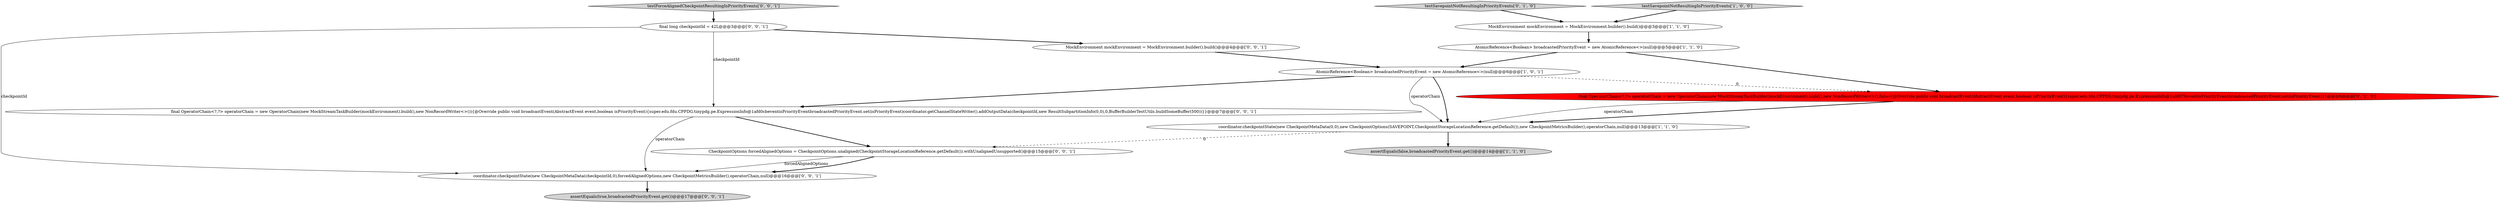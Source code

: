 digraph {
4 [style = filled, label = "assertEquals(false,broadcastedPriorityEvent.get())@@@14@@@['1', '1', '0']", fillcolor = lightgray, shape = ellipse image = "AAA0AAABBB1BBB"];
12 [style = filled, label = "testForceAlignedCheckpointResultingInPriorityEvents['0', '0', '1']", fillcolor = lightgray, shape = diamond image = "AAA0AAABBB3BBB"];
11 [style = filled, label = "CheckpointOptions forcedAlignedOptions = CheckpointOptions.unaligned(CheckpointStorageLocationReference.getDefault()).withUnalignedUnsupported()@@@15@@@['0', '0', '1']", fillcolor = white, shape = ellipse image = "AAA0AAABBB3BBB"];
3 [style = filled, label = "testSavepointNotResultingInPriorityEvents['1', '0', '0']", fillcolor = lightgray, shape = diamond image = "AAA0AAABBB1BBB"];
10 [style = filled, label = "assertEquals(true,broadcastedPriorityEvent.get())@@@17@@@['0', '0', '1']", fillcolor = lightgray, shape = ellipse image = "AAA0AAABBB3BBB"];
2 [style = filled, label = "MockEnvironment mockEnvironment = MockEnvironment.builder().build()@@@3@@@['1', '1', '0']", fillcolor = white, shape = ellipse image = "AAA0AAABBB1BBB"];
8 [style = filled, label = "coordinator.checkpointState(new CheckpointMetaData(checkpointId,0),forcedAlignedOptions,new CheckpointMetricsBuilder(),operatorChain,null)@@@16@@@['0', '0', '1']", fillcolor = white, shape = ellipse image = "AAA0AAABBB3BBB"];
13 [style = filled, label = "final OperatorChain<?,?> operatorChain = new OperatorChain(new MockStreamTaskBuilder(mockEnvironment).build(),new NonRecordWriter<>()){@Override public void broadcastEvent(AbstractEvent event,boolean isPriorityEvent){super.edu.fdu.CPPDG.tinypdg.pe.ExpressionInfo@1afd0cbeventisPriorityEventbroadcastedPriorityEvent.set(isPriorityEvent)coordinator.getChannelStateWriter().addOutputData(checkpointId,new ResultSubpartitionInfo(0,0),0,BufferBuilderTestUtils.buildSomeBuffer(500))}}@@@7@@@['0', '0', '1']", fillcolor = white, shape = ellipse image = "AAA0AAABBB3BBB"];
14 [style = filled, label = "final long checkpointId = 42L@@@3@@@['0', '0', '1']", fillcolor = white, shape = ellipse image = "AAA0AAABBB3BBB"];
0 [style = filled, label = "AtomicReference<Boolean> broadcastedPriorityEvent = new AtomicReference<>(null)@@@5@@@['1', '1', '0']", fillcolor = white, shape = ellipse image = "AAA0AAABBB1BBB"];
5 [style = filled, label = "AtomicReference<Boolean> broadcastedPriorityEvent = new AtomicReference<>(null)@@@6@@@['1', '0', '1']", fillcolor = white, shape = ellipse image = "AAA0AAABBB1BBB"];
6 [style = filled, label = "testSavepointNotResultingInPriorityEvents['0', '1', '0']", fillcolor = lightgray, shape = diamond image = "AAA0AAABBB2BBB"];
9 [style = filled, label = "MockEnvironment mockEnvironment = MockEnvironment.builder().build()@@@4@@@['0', '0', '1']", fillcolor = white, shape = ellipse image = "AAA0AAABBB3BBB"];
7 [style = filled, label = "final OperatorChain<?,?> operatorChain = new OperatorChain(new MockStreamTaskBuilder(mockEnvironment).build(),new NonRecordWriter<>(),false){@Override public void broadcastEvent(AbstractEvent event,boolean isPriorityEvent){super.edu.fdu.CPPDG.tinypdg.pe.ExpressionInfo@1afd078eventisPriorityEventbroadcastedPriorityEvent.set(isPriorityEvent)}}@@@6@@@['0', '1', '0']", fillcolor = red, shape = ellipse image = "AAA1AAABBB2BBB"];
1 [style = filled, label = "coordinator.checkpointState(new CheckpointMetaData(0,0),new CheckpointOptions(SAVEPOINT,CheckpointStorageLocationReference.getDefault()),new CheckpointMetricsBuilder(),operatorChain,null)@@@13@@@['1', '1', '0']", fillcolor = white, shape = ellipse image = "AAA0AAABBB1BBB"];
8->10 [style = bold, label=""];
1->4 [style = bold, label=""];
7->1 [style = bold, label=""];
14->13 [style = solid, label="checkpointId"];
11->8 [style = solid, label="forcedAlignedOptions"];
13->11 [style = bold, label=""];
0->7 [style = bold, label=""];
6->2 [style = bold, label=""];
5->1 [style = bold, label=""];
2->0 [style = bold, label=""];
13->8 [style = solid, label="operatorChain"];
3->2 [style = bold, label=""];
1->11 [style = dashed, label="0"];
5->13 [style = bold, label=""];
12->14 [style = bold, label=""];
9->5 [style = bold, label=""];
7->1 [style = solid, label="operatorChain"];
11->8 [style = bold, label=""];
14->9 [style = bold, label=""];
5->7 [style = dashed, label="0"];
0->5 [style = bold, label=""];
5->1 [style = solid, label="operatorChain"];
14->8 [style = solid, label="checkpointId"];
}
